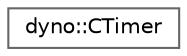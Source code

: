 digraph "Graphical Class Hierarchy"
{
 // LATEX_PDF_SIZE
  bgcolor="transparent";
  edge [fontname=Helvetica,fontsize=10,labelfontname=Helvetica,labelfontsize=10];
  node [fontname=Helvetica,fontsize=10,shape=box,height=0.2,width=0.4];
  rankdir="LR";
  Node0 [id="Node000000",label="dyno::CTimer",height=0.2,width=0.4,color="grey40", fillcolor="white", style="filled",URL="$classdyno_1_1_c_timer.html",tooltip=" "];
}
